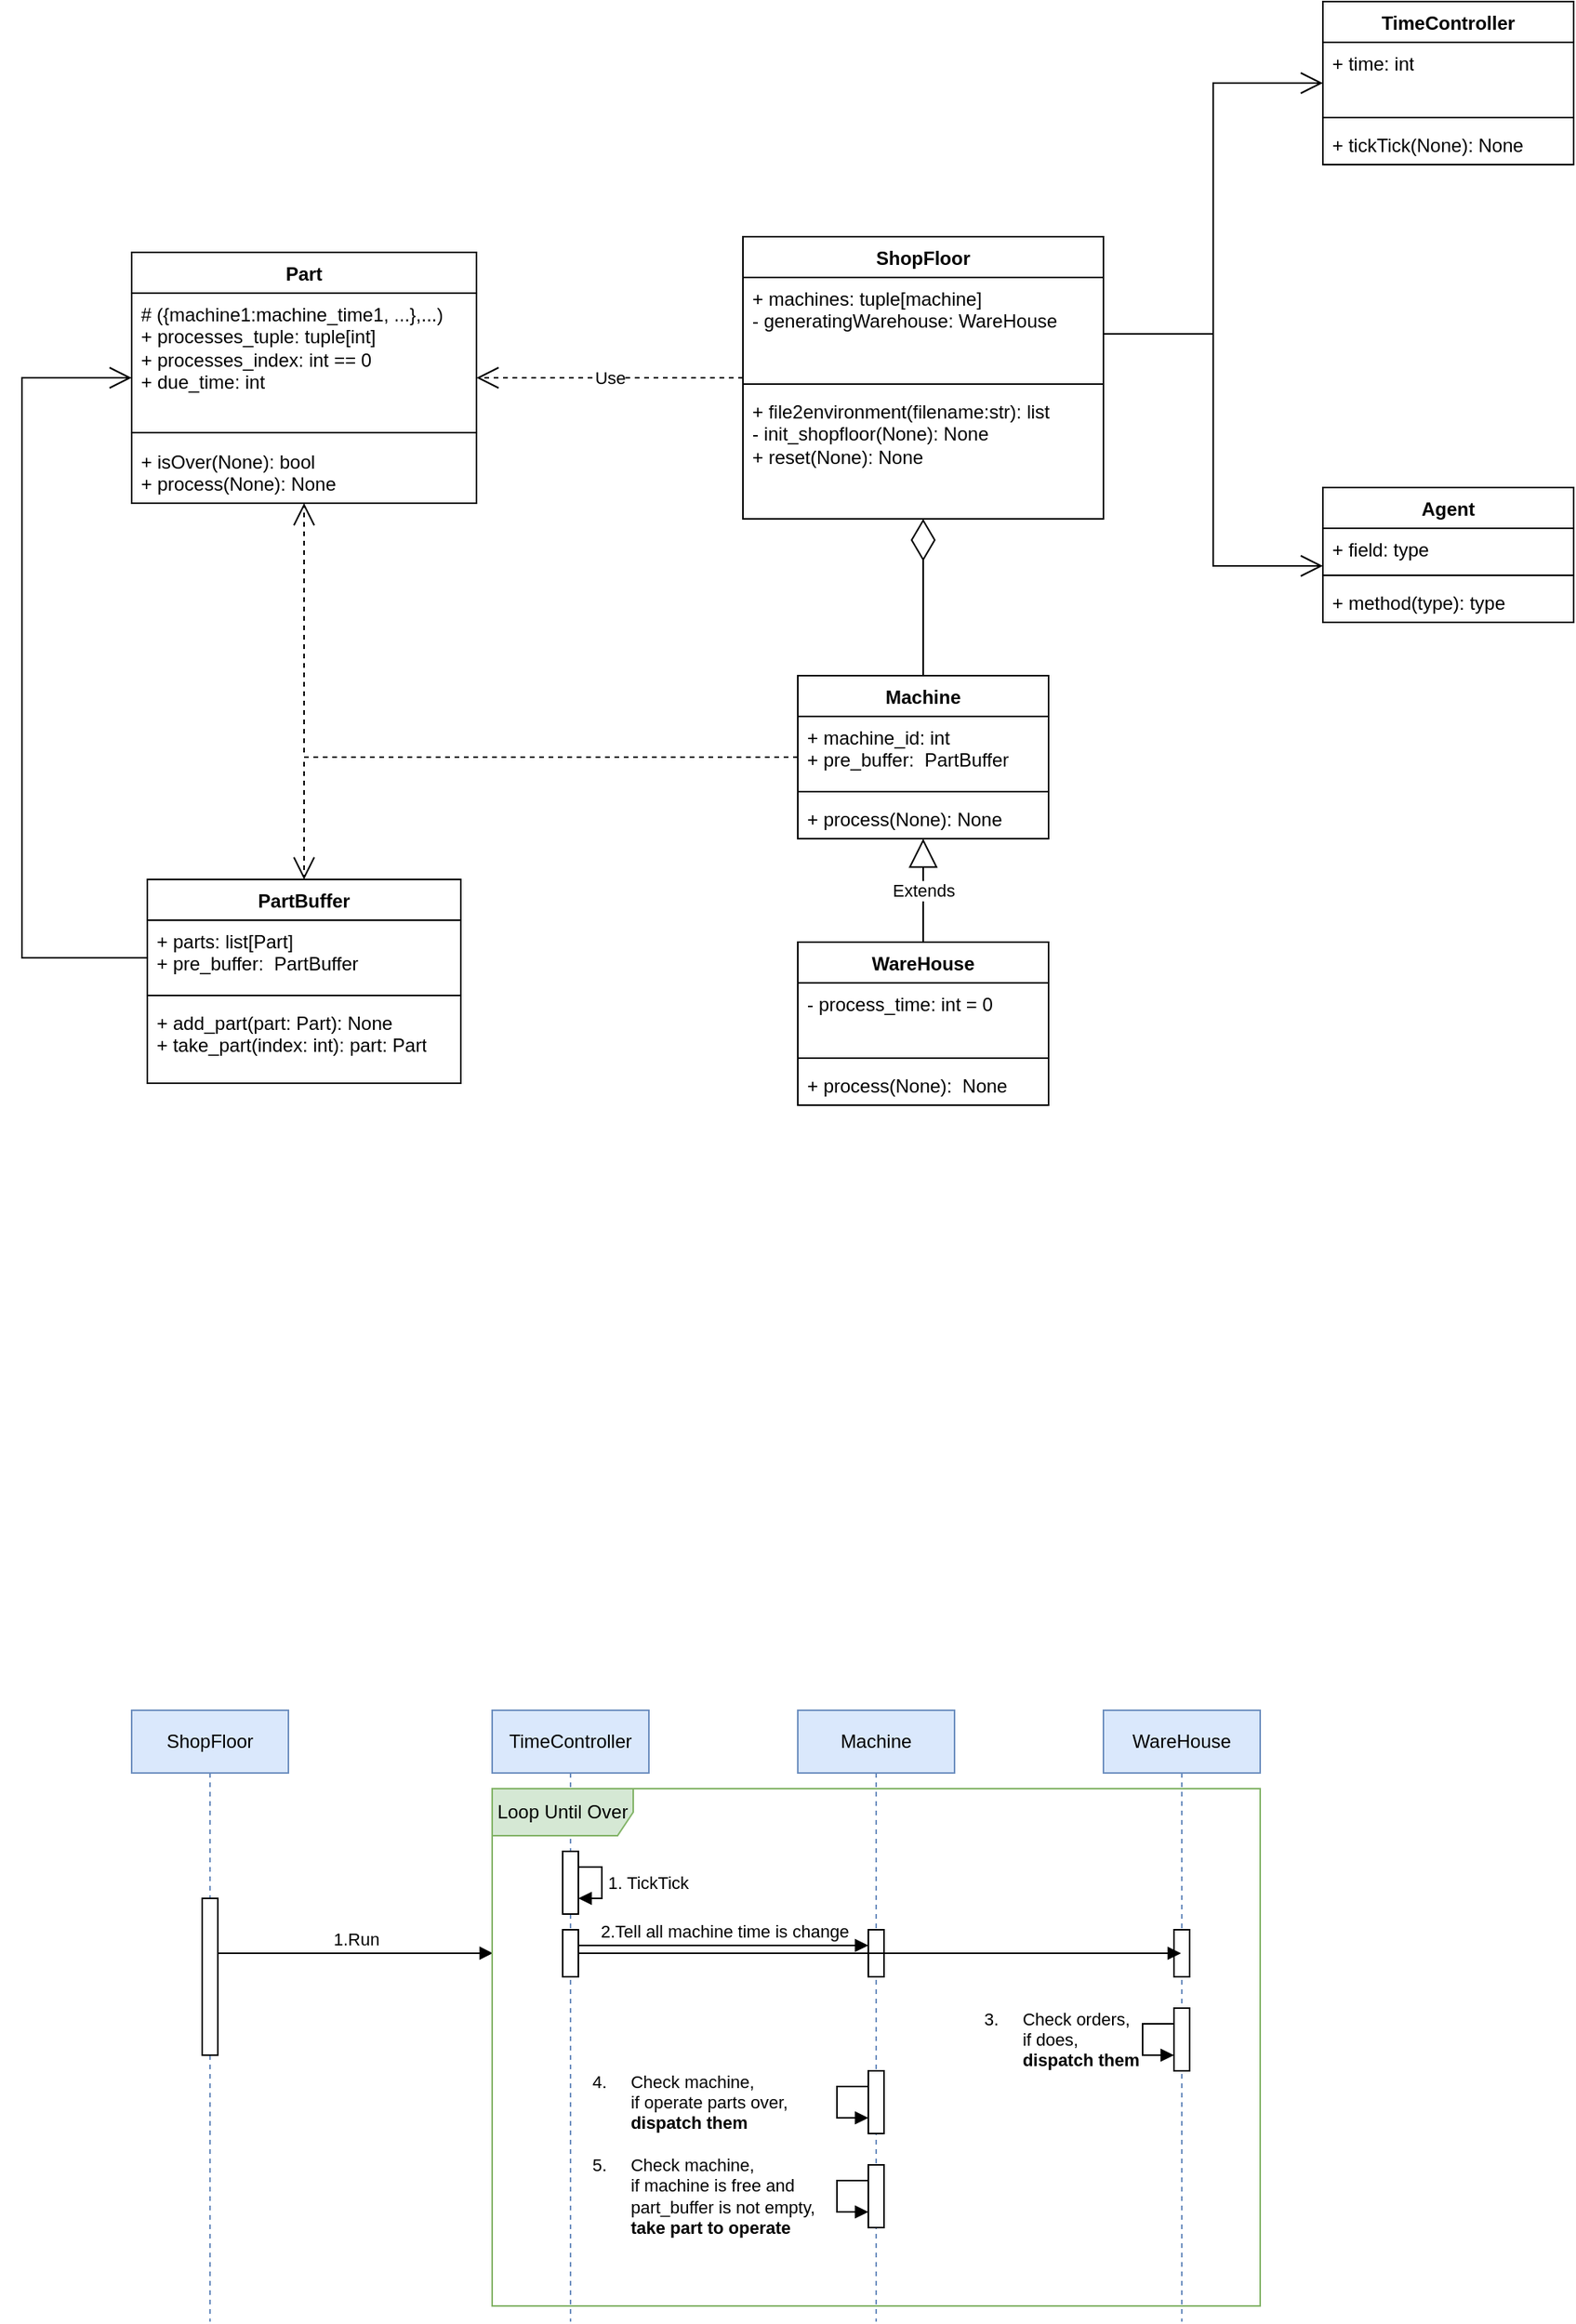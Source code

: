 <mxfile version="22.0.2" type="device">
  <diagram name="Page-1" id="c4acf3e9-155e-7222-9cf6-157b1a14988f">
    <mxGraphModel dx="682" dy="472" grid="1" gridSize="10" guides="1" tooltips="1" connect="1" arrows="1" fold="1" page="1" pageScale="1" pageWidth="1654" pageHeight="1169" background="none" math="0" shadow="0">
      <root>
        <mxCell id="0" />
        <mxCell id="1" parent="0" />
        <mxCell id="4OcTNK0Lde0b92UtZU0g-4" value="ShopFloor" style="swimlane;fontStyle=1;align=center;verticalAlign=top;childLayout=stackLayout;horizontal=1;startSize=26;horizontalStack=0;resizeParent=1;resizeParentMax=0;resizeLast=0;collapsible=1;marginBottom=0;whiteSpace=wrap;html=1;" parent="1" vertex="1">
          <mxGeometry x="610" y="350" width="230" height="180" as="geometry" />
        </mxCell>
        <mxCell id="4OcTNK0Lde0b92UtZU0g-5" value="+ machines: tuple[machine]&lt;br&gt;- generatingWarehouse: WareHouse" style="text;strokeColor=none;fillColor=none;align=left;verticalAlign=top;spacingLeft=4;spacingRight=4;overflow=hidden;rotatable=0;points=[[0,0.5],[1,0.5]];portConstraint=eastwest;whiteSpace=wrap;html=1;" parent="4OcTNK0Lde0b92UtZU0g-4" vertex="1">
          <mxGeometry y="26" width="230" height="64" as="geometry" />
        </mxCell>
        <mxCell id="4OcTNK0Lde0b92UtZU0g-6" value="" style="line;strokeWidth=1;fillColor=none;align=left;verticalAlign=middle;spacingTop=-1;spacingLeft=3;spacingRight=3;rotatable=0;labelPosition=right;points=[];portConstraint=eastwest;strokeColor=inherit;" parent="4OcTNK0Lde0b92UtZU0g-4" vertex="1">
          <mxGeometry y="90" width="230" height="8" as="geometry" />
        </mxCell>
        <mxCell id="4OcTNK0Lde0b92UtZU0g-7" value="+ file2environment(filename:str): list&lt;br&gt;- init_shopfloor(None): None&lt;br&gt;+ reset(None): None" style="text;strokeColor=none;fillColor=none;align=left;verticalAlign=top;spacingLeft=4;spacingRight=4;overflow=hidden;rotatable=0;points=[[0,0.5],[1,0.5]];portConstraint=eastwest;whiteSpace=wrap;html=1;" parent="4OcTNK0Lde0b92UtZU0g-4" vertex="1">
          <mxGeometry y="98" width="230" height="82" as="geometry" />
        </mxCell>
        <mxCell id="4OcTNK0Lde0b92UtZU0g-16" value="TimeController" style="swimlane;fontStyle=1;align=center;verticalAlign=top;childLayout=stackLayout;horizontal=1;startSize=26;horizontalStack=0;resizeParent=1;resizeParentMax=0;resizeLast=0;collapsible=1;marginBottom=0;whiteSpace=wrap;html=1;" parent="1" vertex="1">
          <mxGeometry x="980" y="200" width="160" height="104" as="geometry">
            <mxRectangle x="980" y="369" width="130" height="30" as="alternateBounds" />
          </mxGeometry>
        </mxCell>
        <mxCell id="4OcTNK0Lde0b92UtZU0g-17" value="+ time: int" style="text;strokeColor=none;fillColor=none;align=left;verticalAlign=top;spacingLeft=4;spacingRight=4;overflow=hidden;rotatable=0;points=[[0,0.5],[1,0.5]];portConstraint=eastwest;whiteSpace=wrap;html=1;" parent="4OcTNK0Lde0b92UtZU0g-16" vertex="1">
          <mxGeometry y="26" width="160" height="44" as="geometry" />
        </mxCell>
        <mxCell id="4OcTNK0Lde0b92UtZU0g-18" value="" style="line;strokeWidth=1;fillColor=none;align=left;verticalAlign=middle;spacingTop=-1;spacingLeft=3;spacingRight=3;rotatable=0;labelPosition=right;points=[];portConstraint=eastwest;strokeColor=inherit;" parent="4OcTNK0Lde0b92UtZU0g-16" vertex="1">
          <mxGeometry y="70" width="160" height="8" as="geometry" />
        </mxCell>
        <mxCell id="4OcTNK0Lde0b92UtZU0g-19" value="+ tickTick(None): None" style="text;strokeColor=none;fillColor=none;align=left;verticalAlign=top;spacingLeft=4;spacingRight=4;overflow=hidden;rotatable=0;points=[[0,0.5],[1,0.5]];portConstraint=eastwest;whiteSpace=wrap;html=1;" parent="4OcTNK0Lde0b92UtZU0g-16" vertex="1">
          <mxGeometry y="78" width="160" height="26" as="geometry" />
        </mxCell>
        <mxCell id="4OcTNK0Lde0b92UtZU0g-20" value="Machine" style="swimlane;fontStyle=1;align=center;verticalAlign=top;childLayout=stackLayout;horizontal=1;startSize=26;horizontalStack=0;resizeParent=1;resizeParentMax=0;resizeLast=0;collapsible=1;marginBottom=0;whiteSpace=wrap;html=1;" parent="1" vertex="1">
          <mxGeometry x="645" y="630" width="160" height="104" as="geometry" />
        </mxCell>
        <mxCell id="4OcTNK0Lde0b92UtZU0g-21" value="+ machine_id: int&lt;br&gt;+ pre_buffer:&amp;nbsp; PartBuffer" style="text;strokeColor=none;fillColor=none;align=left;verticalAlign=top;spacingLeft=4;spacingRight=4;overflow=hidden;rotatable=0;points=[[0,0.5],[1,0.5]];portConstraint=eastwest;whiteSpace=wrap;html=1;" parent="4OcTNK0Lde0b92UtZU0g-20" vertex="1">
          <mxGeometry y="26" width="160" height="44" as="geometry" />
        </mxCell>
        <mxCell id="4OcTNK0Lde0b92UtZU0g-22" value="" style="line;strokeWidth=1;fillColor=none;align=left;verticalAlign=middle;spacingTop=-1;spacingLeft=3;spacingRight=3;rotatable=0;labelPosition=right;points=[];portConstraint=eastwest;strokeColor=inherit;" parent="4OcTNK0Lde0b92UtZU0g-20" vertex="1">
          <mxGeometry y="70" width="160" height="8" as="geometry" />
        </mxCell>
        <mxCell id="4OcTNK0Lde0b92UtZU0g-23" value="+ process(None): None" style="text;strokeColor=none;fillColor=none;align=left;verticalAlign=top;spacingLeft=4;spacingRight=4;overflow=hidden;rotatable=0;points=[[0,0.5],[1,0.5]];portConstraint=eastwest;whiteSpace=wrap;html=1;" parent="4OcTNK0Lde0b92UtZU0g-20" vertex="1">
          <mxGeometry y="78" width="160" height="26" as="geometry" />
        </mxCell>
        <mxCell id="4OcTNK0Lde0b92UtZU0g-28" value="" style="endArrow=diamondThin;endFill=0;endSize=24;html=1;rounded=0;edgeStyle=orthogonalEdgeStyle;" parent="1" source="4OcTNK0Lde0b92UtZU0g-20" target="4OcTNK0Lde0b92UtZU0g-4" edge="1">
          <mxGeometry width="160" relative="1" as="geometry">
            <mxPoint x="390" y="570" as="sourcePoint" />
            <mxPoint x="570" y="580" as="targetPoint" />
          </mxGeometry>
        </mxCell>
        <mxCell id="4OcTNK0Lde0b92UtZU0g-34" value="Part" style="swimlane;fontStyle=1;align=center;verticalAlign=top;childLayout=stackLayout;horizontal=1;startSize=26;horizontalStack=0;resizeParent=1;resizeParentMax=0;resizeLast=0;collapsible=1;marginBottom=0;whiteSpace=wrap;html=1;" parent="1" vertex="1">
          <mxGeometry x="220" y="360" width="220" height="160" as="geometry" />
        </mxCell>
        <mxCell id="4OcTNK0Lde0b92UtZU0g-35" value="# ({machine1:machine_time1, ...},...)&lt;br&gt;+ processes_tuple: tuple[int]&lt;br&gt;+ processes_index: int == 0&lt;br&gt;+ due_time: int" style="text;strokeColor=none;fillColor=none;align=left;verticalAlign=top;spacingLeft=4;spacingRight=4;overflow=hidden;rotatable=0;points=[[0,0.5],[1,0.5]];portConstraint=eastwest;whiteSpace=wrap;html=1;" parent="4OcTNK0Lde0b92UtZU0g-34" vertex="1">
          <mxGeometry y="26" width="220" height="84" as="geometry" />
        </mxCell>
        <mxCell id="4OcTNK0Lde0b92UtZU0g-36" value="" style="line;strokeWidth=1;fillColor=none;align=left;verticalAlign=middle;spacingTop=-1;spacingLeft=3;spacingRight=3;rotatable=0;labelPosition=right;points=[];portConstraint=eastwest;strokeColor=inherit;" parent="4OcTNK0Lde0b92UtZU0g-34" vertex="1">
          <mxGeometry y="110" width="220" height="10" as="geometry" />
        </mxCell>
        <mxCell id="4OcTNK0Lde0b92UtZU0g-37" value="+ isOver(None): bool&lt;br&gt;+ process(None): None" style="text;strokeColor=none;fillColor=none;align=left;verticalAlign=top;spacingLeft=4;spacingRight=4;overflow=hidden;rotatable=0;points=[[0,0.5],[1,0.5]];portConstraint=eastwest;whiteSpace=wrap;html=1;" parent="4OcTNK0Lde0b92UtZU0g-34" vertex="1">
          <mxGeometry y="120" width="220" height="40" as="geometry" />
        </mxCell>
        <mxCell id="4OcTNK0Lde0b92UtZU0g-39" value="" style="endArrow=open;endSize=12;dashed=1;html=1;rounded=0;edgeStyle=orthogonalEdgeStyle;" parent="1" source="4OcTNK0Lde0b92UtZU0g-20" target="4OcTNK0Lde0b92UtZU0g-34" edge="1">
          <mxGeometry width="160" relative="1" as="geometry">
            <mxPoint x="550" y="560" as="sourcePoint" />
            <mxPoint x="710" y="560" as="targetPoint" />
          </mxGeometry>
        </mxCell>
        <mxCell id="4OcTNK0Lde0b92UtZU0g-40" value="Use" style="endArrow=open;endSize=12;dashed=1;html=1;rounded=0;edgeStyle=orthogonalEdgeStyle;" parent="1" source="4OcTNK0Lde0b92UtZU0g-4" target="4OcTNK0Lde0b92UtZU0g-34" edge="1">
          <mxGeometry width="160" relative="1" as="geometry">
            <mxPoint x="710" y="537" as="sourcePoint" />
            <mxPoint x="350" y="470" as="targetPoint" />
          </mxGeometry>
        </mxCell>
        <mxCell id="4OcTNK0Lde0b92UtZU0g-41" value="" style="endArrow=open;endFill=1;endSize=12;html=1;rounded=0;edgeStyle=orthogonalEdgeStyle;" parent="1" source="4OcTNK0Lde0b92UtZU0g-4" target="4OcTNK0Lde0b92UtZU0g-16" edge="1">
          <mxGeometry width="160" relative="1" as="geometry">
            <mxPoint x="870" y="330" as="sourcePoint" />
            <mxPoint x="1030" y="330" as="targetPoint" />
            <Array as="points">
              <mxPoint x="910" y="412" />
              <mxPoint x="910" y="252" />
            </Array>
          </mxGeometry>
        </mxCell>
        <mxCell id="4OcTNK0Lde0b92UtZU0g-42" value="Agent" style="swimlane;fontStyle=1;align=center;verticalAlign=top;childLayout=stackLayout;horizontal=1;startSize=26;horizontalStack=0;resizeParent=1;resizeParentMax=0;resizeLast=0;collapsible=1;marginBottom=0;whiteSpace=wrap;html=1;" parent="1" vertex="1">
          <mxGeometry x="980" y="510" width="160" height="86" as="geometry" />
        </mxCell>
        <mxCell id="4OcTNK0Lde0b92UtZU0g-43" value="+ field: type" style="text;strokeColor=none;fillColor=none;align=left;verticalAlign=top;spacingLeft=4;spacingRight=4;overflow=hidden;rotatable=0;points=[[0,0.5],[1,0.5]];portConstraint=eastwest;whiteSpace=wrap;html=1;" parent="4OcTNK0Lde0b92UtZU0g-42" vertex="1">
          <mxGeometry y="26" width="160" height="26" as="geometry" />
        </mxCell>
        <mxCell id="4OcTNK0Lde0b92UtZU0g-44" value="" style="line;strokeWidth=1;fillColor=none;align=left;verticalAlign=middle;spacingTop=-1;spacingLeft=3;spacingRight=3;rotatable=0;labelPosition=right;points=[];portConstraint=eastwest;strokeColor=inherit;" parent="4OcTNK0Lde0b92UtZU0g-42" vertex="1">
          <mxGeometry y="52" width="160" height="8" as="geometry" />
        </mxCell>
        <mxCell id="4OcTNK0Lde0b92UtZU0g-45" value="+ method(type): type" style="text;strokeColor=none;fillColor=none;align=left;verticalAlign=top;spacingLeft=4;spacingRight=4;overflow=hidden;rotatable=0;points=[[0,0.5],[1,0.5]];portConstraint=eastwest;whiteSpace=wrap;html=1;" parent="4OcTNK0Lde0b92UtZU0g-42" vertex="1">
          <mxGeometry y="60" width="160" height="26" as="geometry" />
        </mxCell>
        <mxCell id="4OcTNK0Lde0b92UtZU0g-46" value="" style="endArrow=open;endFill=1;endSize=12;html=1;rounded=0;edgeStyle=orthogonalEdgeStyle;" parent="1" source="4OcTNK0Lde0b92UtZU0g-4" target="4OcTNK0Lde0b92UtZU0g-42" edge="1">
          <mxGeometry width="160" relative="1" as="geometry">
            <mxPoint x="840" y="422" as="sourcePoint" />
            <mxPoint x="990" y="422" as="targetPoint" />
            <Array as="points">
              <mxPoint x="910" y="412" />
              <mxPoint x="910" y="560" />
            </Array>
          </mxGeometry>
        </mxCell>
        <mxCell id="4OcTNK0Lde0b92UtZU0g-47" value="WareHouse" style="swimlane;fontStyle=1;align=center;verticalAlign=top;childLayout=stackLayout;horizontal=1;startSize=26;horizontalStack=0;resizeParent=1;resizeParentMax=0;resizeLast=0;collapsible=1;marginBottom=0;whiteSpace=wrap;html=1;" parent="1" vertex="1">
          <mxGeometry x="645" y="800" width="160" height="104" as="geometry" />
        </mxCell>
        <mxCell id="4OcTNK0Lde0b92UtZU0g-48" value="- process_time: int = 0" style="text;strokeColor=none;fillColor=none;align=left;verticalAlign=top;spacingLeft=4;spacingRight=4;overflow=hidden;rotatable=0;points=[[0,0.5],[1,0.5]];portConstraint=eastwest;whiteSpace=wrap;html=1;" parent="4OcTNK0Lde0b92UtZU0g-47" vertex="1">
          <mxGeometry y="26" width="160" height="44" as="geometry" />
        </mxCell>
        <mxCell id="4OcTNK0Lde0b92UtZU0g-49" value="" style="line;strokeWidth=1;fillColor=none;align=left;verticalAlign=middle;spacingTop=-1;spacingLeft=3;spacingRight=3;rotatable=0;labelPosition=right;points=[];portConstraint=eastwest;strokeColor=inherit;" parent="4OcTNK0Lde0b92UtZU0g-47" vertex="1">
          <mxGeometry y="70" width="160" height="8" as="geometry" />
        </mxCell>
        <mxCell id="4OcTNK0Lde0b92UtZU0g-50" value="+ process(None):&amp;nbsp; None" style="text;strokeColor=none;fillColor=none;align=left;verticalAlign=top;spacingLeft=4;spacingRight=4;overflow=hidden;rotatable=0;points=[[0,0.5],[1,0.5]];portConstraint=eastwest;whiteSpace=wrap;html=1;" parent="4OcTNK0Lde0b92UtZU0g-47" vertex="1">
          <mxGeometry y="78" width="160" height="26" as="geometry" />
        </mxCell>
        <mxCell id="4OcTNK0Lde0b92UtZU0g-51" value="Extends" style="endArrow=block;endSize=16;endFill=0;html=1;rounded=0;edgeStyle=orthogonalEdgeStyle;" parent="1" source="4OcTNK0Lde0b92UtZU0g-47" target="4OcTNK0Lde0b92UtZU0g-20" edge="1">
          <mxGeometry width="160" relative="1" as="geometry">
            <mxPoint x="640" y="800" as="sourcePoint" />
            <mxPoint x="800" y="800" as="targetPoint" />
          </mxGeometry>
        </mxCell>
        <mxCell id="4OcTNK0Lde0b92UtZU0g-52" value="PartBuffer" style="swimlane;fontStyle=1;align=center;verticalAlign=top;childLayout=stackLayout;horizontal=1;startSize=26;horizontalStack=0;resizeParent=1;resizeParentMax=0;resizeLast=0;collapsible=1;marginBottom=0;whiteSpace=wrap;html=1;" parent="1" vertex="1">
          <mxGeometry x="230" y="760" width="200" height="130" as="geometry" />
        </mxCell>
        <mxCell id="4OcTNK0Lde0b92UtZU0g-53" value="+ parts: list[Part]&lt;br&gt;+ pre_buffer:&amp;nbsp; PartBuffer" style="text;strokeColor=none;fillColor=none;align=left;verticalAlign=top;spacingLeft=4;spacingRight=4;overflow=hidden;rotatable=0;points=[[0,0.5],[1,0.5]];portConstraint=eastwest;whiteSpace=wrap;html=1;" parent="4OcTNK0Lde0b92UtZU0g-52" vertex="1">
          <mxGeometry y="26" width="200" height="44" as="geometry" />
        </mxCell>
        <mxCell id="4OcTNK0Lde0b92UtZU0g-54" value="" style="line;strokeWidth=1;fillColor=none;align=left;verticalAlign=middle;spacingTop=-1;spacingLeft=3;spacingRight=3;rotatable=0;labelPosition=right;points=[];portConstraint=eastwest;strokeColor=inherit;" parent="4OcTNK0Lde0b92UtZU0g-52" vertex="1">
          <mxGeometry y="70" width="200" height="8" as="geometry" />
        </mxCell>
        <mxCell id="4OcTNK0Lde0b92UtZU0g-55" value="+ add_part(part: Part): None&lt;br&gt;+ take_part(index: int): part: Part" style="text;strokeColor=none;fillColor=none;align=left;verticalAlign=top;spacingLeft=4;spacingRight=4;overflow=hidden;rotatable=0;points=[[0,0.5],[1,0.5]];portConstraint=eastwest;whiteSpace=wrap;html=1;" parent="4OcTNK0Lde0b92UtZU0g-52" vertex="1">
          <mxGeometry y="78" width="200" height="52" as="geometry" />
        </mxCell>
        <mxCell id="4OcTNK0Lde0b92UtZU0g-56" value="" style="endArrow=open;endSize=12;dashed=1;html=1;rounded=0;edgeStyle=orthogonalEdgeStyle;" parent="1" source="4OcTNK0Lde0b92UtZU0g-20" target="4OcTNK0Lde0b92UtZU0g-52" edge="1">
          <mxGeometry x="0.166" y="-2" width="160" relative="1" as="geometry">
            <mxPoint x="655" y="692" as="sourcePoint" />
            <mxPoint x="340" y="545" as="targetPoint" />
            <Array as="points">
              <mxPoint x="330" y="682" />
            </Array>
            <mxPoint as="offset" />
          </mxGeometry>
        </mxCell>
        <mxCell id="4OcTNK0Lde0b92UtZU0g-59" value="" style="endArrow=open;endFill=1;endSize=12;html=1;rounded=0;edgeStyle=orthogonalEdgeStyle;" parent="1" source="4OcTNK0Lde0b92UtZU0g-52" target="4OcTNK0Lde0b92UtZU0g-34" edge="1">
          <mxGeometry width="160" relative="1" as="geometry">
            <mxPoint x="850" y="422" as="sourcePoint" />
            <mxPoint x="990" y="262" as="targetPoint" />
            <Array as="points">
              <mxPoint x="150" y="810" />
              <mxPoint x="150" y="440" />
            </Array>
          </mxGeometry>
        </mxCell>
        <mxCell id="4OcTNK0Lde0b92UtZU0g-60" value="TimeController" style="shape=umlLifeline;perimeter=lifelinePerimeter;whiteSpace=wrap;html=1;container=1;dropTarget=0;collapsible=0;recursiveResize=0;outlineConnect=0;portConstraint=eastwest;newEdgeStyle={&quot;curved&quot;:0,&quot;rounded&quot;:0};fillColor=#dae8fc;strokeColor=#6c8ebf;" parent="1" vertex="1">
          <mxGeometry x="450" y="1290" width="100" height="390" as="geometry" />
        </mxCell>
        <mxCell id="4OcTNK0Lde0b92UtZU0g-64" value="" style="html=1;points=[[0,0,0,0,5],[0,1,0,0,-5],[1,0,0,0,5],[1,1,0,0,-5]];perimeter=orthogonalPerimeter;outlineConnect=0;targetShapes=umlLifeline;portConstraint=eastwest;newEdgeStyle={&quot;curved&quot;:0,&quot;rounded&quot;:0};" parent="4OcTNK0Lde0b92UtZU0g-60" vertex="1">
          <mxGeometry x="45" y="140" width="10" height="30" as="geometry" />
        </mxCell>
        <mxCell id="4OcTNK0Lde0b92UtZU0g-69" value="" style="html=1;points=[[0,0,0,0,5],[0,1,0,0,-5],[1,0,0,0,5],[1,1,0,0,-5]];perimeter=orthogonalPerimeter;outlineConnect=0;targetShapes=umlLifeline;portConstraint=eastwest;newEdgeStyle={&quot;curved&quot;:0,&quot;rounded&quot;:0};" parent="4OcTNK0Lde0b92UtZU0g-60" vertex="1">
          <mxGeometry x="45" y="90" width="10" height="40" as="geometry" />
        </mxCell>
        <mxCell id="4OcTNK0Lde0b92UtZU0g-70" value="1. TickTick" style="html=1;align=left;spacingLeft=2;endArrow=block;rounded=0;edgeStyle=orthogonalEdgeStyle;curved=0;rounded=0;" parent="4OcTNK0Lde0b92UtZU0g-60" source="4OcTNK0Lde0b92UtZU0g-69" target="4OcTNK0Lde0b92UtZU0g-69" edge="1">
          <mxGeometry x="0.008" relative="1" as="geometry">
            <mxPoint x="110" y="150" as="sourcePoint" />
            <Array as="points">
              <mxPoint x="70" y="100" />
              <mxPoint x="70" y="120" />
            </Array>
            <mxPoint as="offset" />
          </mxGeometry>
        </mxCell>
        <mxCell id="4OcTNK0Lde0b92UtZU0g-61" value="ShopFloor" style="shape=umlLifeline;perimeter=lifelinePerimeter;whiteSpace=wrap;html=1;container=1;dropTarget=0;collapsible=0;recursiveResize=0;outlineConnect=0;portConstraint=eastwest;newEdgeStyle={&quot;curved&quot;:0,&quot;rounded&quot;:0};fillColor=#dae8fc;strokeColor=#6c8ebf;" parent="1" vertex="1">
          <mxGeometry x="220" y="1290" width="100" height="390" as="geometry" />
        </mxCell>
        <mxCell id="4OcTNK0Lde0b92UtZU0g-62" value="" style="html=1;points=[[0,0,0,0,5],[0,1,0,0,-5],[1,0,0,0,5],[1,1,0,0,-5]];perimeter=orthogonalPerimeter;outlineConnect=0;targetShapes=umlLifeline;portConstraint=eastwest;newEdgeStyle={&quot;curved&quot;:0,&quot;rounded&quot;:0};" parent="4OcTNK0Lde0b92UtZU0g-61" vertex="1">
          <mxGeometry x="45" y="120" width="10" height="100" as="geometry" />
        </mxCell>
        <mxCell id="4OcTNK0Lde0b92UtZU0g-63" value="1.Run" style="html=1;verticalAlign=bottom;endArrow=block;curved=0;rounded=0;entryX=0.001;entryY=0.318;entryDx=0;entryDy=0;entryPerimeter=0;" parent="1" source="4OcTNK0Lde0b92UtZU0g-62" target="4OcTNK0Lde0b92UtZU0g-67" edge="1">
          <mxGeometry width="80" relative="1" as="geometry">
            <mxPoint x="310" y="1400" as="sourcePoint" />
            <mxPoint x="390" y="1400" as="targetPoint" />
          </mxGeometry>
        </mxCell>
        <mxCell id="4OcTNK0Lde0b92UtZU0g-65" value="Machine" style="shape=umlLifeline;perimeter=lifelinePerimeter;whiteSpace=wrap;html=1;container=1;dropTarget=0;collapsible=0;recursiveResize=0;outlineConnect=0;portConstraint=eastwest;newEdgeStyle={&quot;curved&quot;:0,&quot;rounded&quot;:0};fillColor=#dae8fc;strokeColor=#6c8ebf;" parent="1" vertex="1">
          <mxGeometry x="645" y="1290" width="100" height="390" as="geometry" />
        </mxCell>
        <mxCell id="4OcTNK0Lde0b92UtZU0g-66" value="" style="html=1;points=[[0,0,0,0,5],[0,1,0,0,-5],[1,0,0,0,5],[1,1,0,0,-5]];perimeter=orthogonalPerimeter;outlineConnect=0;targetShapes=umlLifeline;portConstraint=eastwest;newEdgeStyle={&quot;curved&quot;:0,&quot;rounded&quot;:0};" parent="4OcTNK0Lde0b92UtZU0g-65" vertex="1">
          <mxGeometry x="45" y="140" width="10" height="30" as="geometry" />
        </mxCell>
        <mxCell id="4OcTNK0Lde0b92UtZU0g-76" value="" style="html=1;points=[[0,0,0,0,5],[0,1,0,0,-5],[1,0,0,0,5],[1,1,0,0,-5]];perimeter=orthogonalPerimeter;outlineConnect=0;targetShapes=umlLifeline;portConstraint=eastwest;newEdgeStyle={&quot;curved&quot;:0,&quot;rounded&quot;:0};" parent="4OcTNK0Lde0b92UtZU0g-65" vertex="1">
          <mxGeometry x="45" y="230" width="10" height="40" as="geometry" />
        </mxCell>
        <mxCell id="4OcTNK0Lde0b92UtZU0g-77" value="4. &lt;span style=&quot;white-space: pre;&quot;&gt;&#x9;&lt;/span&gt;Check machine, &lt;br&gt;&lt;span style=&quot;white-space: pre;&quot;&gt;&#x9;&lt;/span&gt;if operate parts over,&amp;nbsp; &lt;br&gt;&lt;b&gt;&lt;span style=&quot;white-space: pre;&quot;&gt;&#x9;&lt;/span&gt;dispatch them&lt;/b&gt;" style="html=1;align=left;spacingLeft=2;endArrow=block;rounded=0;edgeStyle=orthogonalEdgeStyle;curved=0;rounded=0;" parent="4OcTNK0Lde0b92UtZU0g-65" edge="1">
          <mxGeometry y="-160" relative="1" as="geometry">
            <mxPoint x="45" y="240" as="sourcePoint" />
            <Array as="points">
              <mxPoint x="25" y="240" />
              <mxPoint x="25" y="260" />
            </Array>
            <mxPoint x="45" y="260" as="targetPoint" />
            <mxPoint as="offset" />
          </mxGeometry>
        </mxCell>
        <mxCell id="4OcTNK0Lde0b92UtZU0g-78" value="" style="html=1;points=[[0,0,0,0,5],[0,1,0,0,-5],[1,0,0,0,5],[1,1,0,0,-5]];perimeter=orthogonalPerimeter;outlineConnect=0;targetShapes=umlLifeline;portConstraint=eastwest;newEdgeStyle={&quot;curved&quot;:0,&quot;rounded&quot;:0};" parent="4OcTNK0Lde0b92UtZU0g-65" vertex="1">
          <mxGeometry x="45" y="290" width="10" height="40" as="geometry" />
        </mxCell>
        <mxCell id="4OcTNK0Lde0b92UtZU0g-79" value="5. &lt;span style=&quot;white-space: pre;&quot;&gt;&#x9;&lt;/span&gt;Check machine, &lt;br&gt;&lt;span style=&quot;white-space: pre;&quot;&gt;&#x9;&lt;/span&gt;if machine is free and &lt;br&gt;&lt;span style=&quot;white-space: pre;&quot;&gt;&#x9;&lt;/span&gt;part_buffer is not empty, &lt;br&gt;&lt;b&gt;&lt;span style=&quot;white-space: pre;&quot;&gt;&#x9;&lt;/span&gt;take part to operate&lt;/b&gt;" style="html=1;align=left;spacingLeft=2;endArrow=block;rounded=0;edgeStyle=orthogonalEdgeStyle;curved=0;rounded=0;" parent="4OcTNK0Lde0b92UtZU0g-65" edge="1">
          <mxGeometry y="-160" relative="1" as="geometry">
            <mxPoint x="45" y="300" as="sourcePoint" />
            <Array as="points">
              <mxPoint x="25" y="300" />
              <mxPoint x="25" y="320" />
            </Array>
            <mxPoint x="45" y="320" as="targetPoint" />
            <mxPoint as="offset" />
          </mxGeometry>
        </mxCell>
        <mxCell id="4OcTNK0Lde0b92UtZU0g-67" value="Loop Until Over" style="shape=umlFrame;whiteSpace=wrap;html=1;pointerEvents=0;fillColor=#d5e8d4;strokeColor=#82b366;width=90;height=30;swimlaneFillColor=none;shadow=0;" parent="1" vertex="1">
          <mxGeometry x="450" y="1340" width="490" height="330" as="geometry" />
        </mxCell>
        <mxCell id="4OcTNK0Lde0b92UtZU0g-68" value="2.Tell all machine time is change" style="html=1;verticalAlign=bottom;endArrow=block;curved=0;rounded=0;" parent="1" source="4OcTNK0Lde0b92UtZU0g-64" target="4OcTNK0Lde0b92UtZU0g-66" edge="1">
          <mxGeometry width="80" relative="1" as="geometry">
            <mxPoint x="505" y="1440" as="sourcePoint" />
            <mxPoint x="690" y="1440" as="targetPoint" />
            <Array as="points">
              <mxPoint x="600" y="1440" />
            </Array>
          </mxGeometry>
        </mxCell>
        <mxCell id="4OcTNK0Lde0b92UtZU0g-73" value="WareHouse" style="shape=umlLifeline;perimeter=lifelinePerimeter;whiteSpace=wrap;html=1;container=1;dropTarget=0;collapsible=0;recursiveResize=0;outlineConnect=0;portConstraint=eastwest;newEdgeStyle={&quot;curved&quot;:0,&quot;rounded&quot;:0};fillColor=#dae8fc;strokeColor=#6c8ebf;" parent="1" vertex="1">
          <mxGeometry x="840" y="1290" width="100" height="390" as="geometry" />
        </mxCell>
        <mxCell id="4OcTNK0Lde0b92UtZU0g-74" value="" style="html=1;points=[[0,0,0,0,5],[0,1,0,0,-5],[1,0,0,0,5],[1,1,0,0,-5]];perimeter=orthogonalPerimeter;outlineConnect=0;targetShapes=umlLifeline;portConstraint=eastwest;newEdgeStyle={&quot;curved&quot;:0,&quot;rounded&quot;:0};" parent="4OcTNK0Lde0b92UtZU0g-73" vertex="1">
          <mxGeometry x="45" y="140" width="10" height="30" as="geometry" />
        </mxCell>
        <mxCell id="4OcTNK0Lde0b92UtZU0g-71" value="" style="html=1;points=[[0,0,0,0,5],[0,1,0,0,-5],[1,0,0,0,5],[1,1,0,0,-5]];perimeter=orthogonalPerimeter;outlineConnect=0;targetShapes=umlLifeline;portConstraint=eastwest;newEdgeStyle={&quot;curved&quot;:0,&quot;rounded&quot;:0};" parent="4OcTNK0Lde0b92UtZU0g-73" vertex="1">
          <mxGeometry x="45" y="190" width="10" height="40" as="geometry" />
        </mxCell>
        <mxCell id="4OcTNK0Lde0b92UtZU0g-72" value="3. &lt;span style=&quot;white-space: pre;&quot;&gt;&#x9;&lt;/span&gt;Check orders, &lt;br&gt;&lt;span style=&quot;white-space: pre;&quot;&gt;&#x9;&lt;/span&gt;if does,&amp;nbsp; &lt;br&gt;&lt;b&gt;&lt;span style=&quot;white-space: pre;&quot;&gt;&#x9;&lt;/span&gt;dispatch them&lt;/b&gt;" style="html=1;align=left;spacingLeft=2;endArrow=block;rounded=0;edgeStyle=orthogonalEdgeStyle;curved=0;rounded=0;" parent="4OcTNK0Lde0b92UtZU0g-73" edge="1">
          <mxGeometry y="-105" relative="1" as="geometry">
            <mxPoint x="45" y="200" as="sourcePoint" />
            <Array as="points">
              <mxPoint x="25" y="200" />
              <mxPoint x="25" y="220" />
            </Array>
            <mxPoint x="45" y="220" as="targetPoint" />
            <mxPoint as="offset" />
          </mxGeometry>
        </mxCell>
        <mxCell id="4OcTNK0Lde0b92UtZU0g-75" value="" style="html=1;verticalAlign=bottom;endArrow=block;curved=0;rounded=0;jumpStyle=none;shadow=0;" parent="1" source="4OcTNK0Lde0b92UtZU0g-64" target="4OcTNK0Lde0b92UtZU0g-73" edge="1">
          <mxGeometry x="0.326" y="5" width="80" relative="1" as="geometry">
            <mxPoint x="560" y="1460" as="sourcePoint" />
            <mxPoint x="640" y="1460" as="targetPoint" />
            <mxPoint as="offset" />
          </mxGeometry>
        </mxCell>
      </root>
    </mxGraphModel>
  </diagram>
</mxfile>
